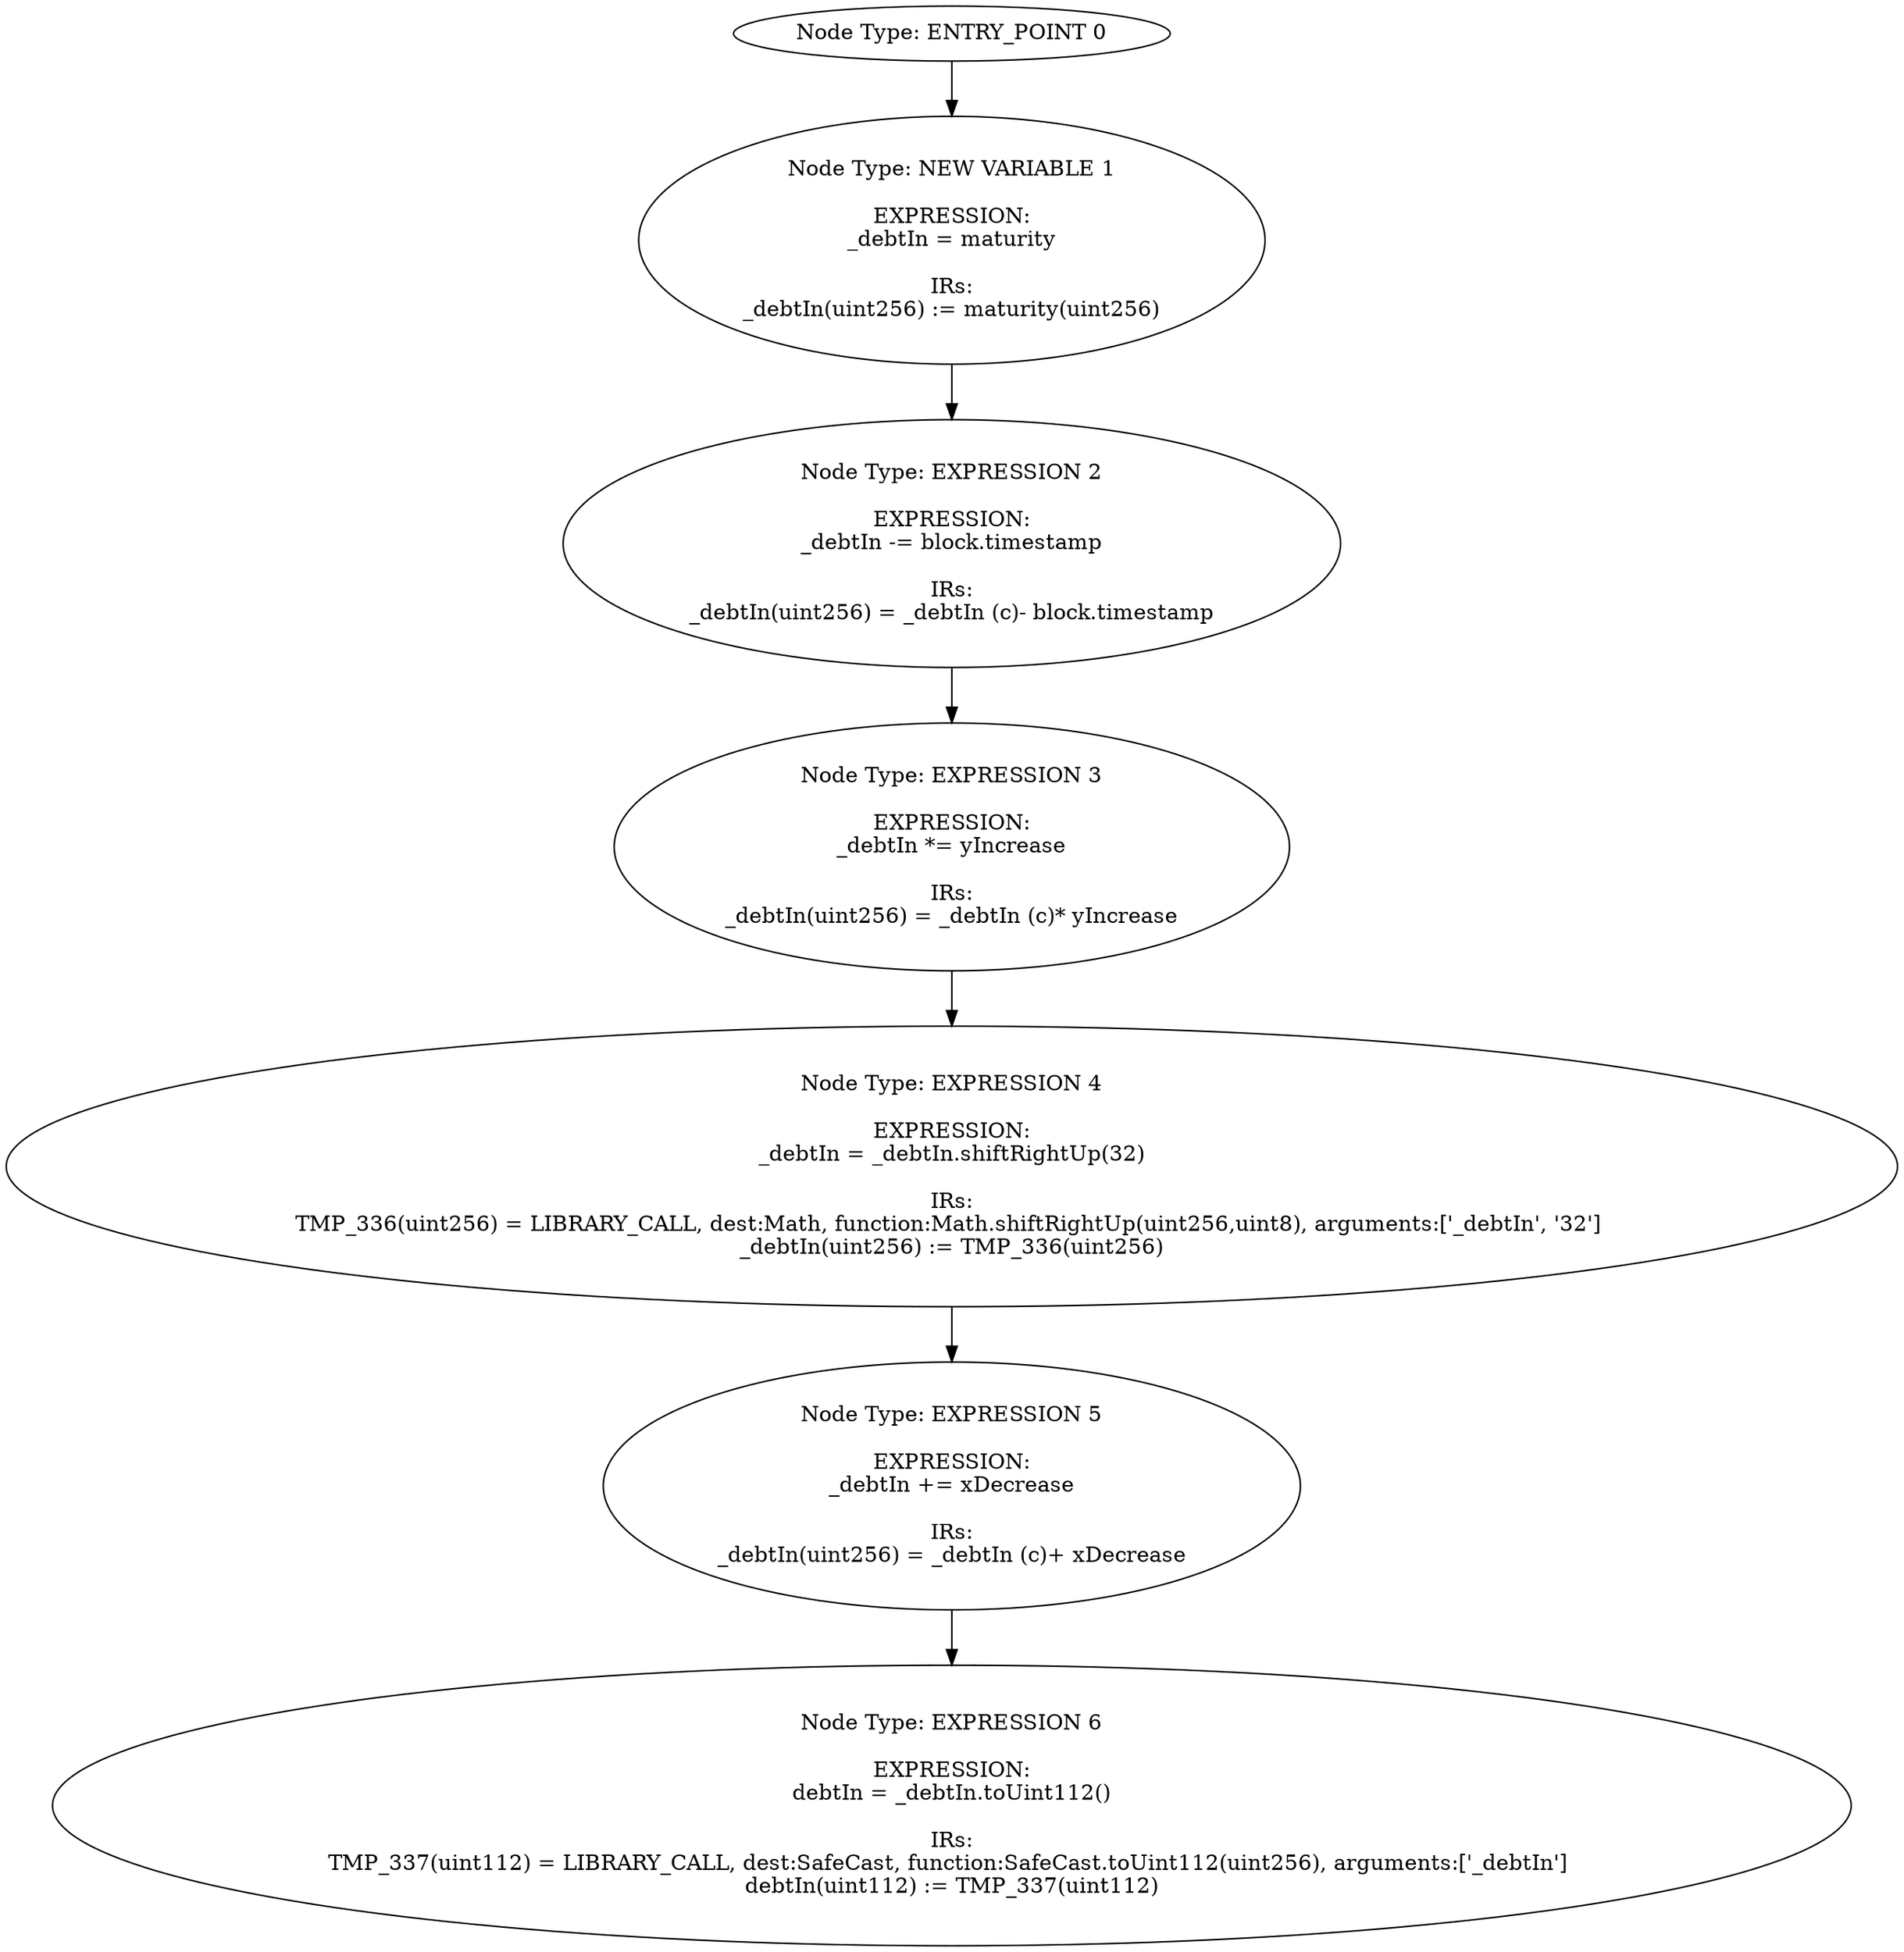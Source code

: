 digraph{
0[label="Node Type: ENTRY_POINT 0
"];
0->1;
1[label="Node Type: NEW VARIABLE 1

EXPRESSION:
_debtIn = maturity

IRs:
_debtIn(uint256) := maturity(uint256)"];
1->2;
2[label="Node Type: EXPRESSION 2

EXPRESSION:
_debtIn -= block.timestamp

IRs:
_debtIn(uint256) = _debtIn (c)- block.timestamp"];
2->3;
3[label="Node Type: EXPRESSION 3

EXPRESSION:
_debtIn *= yIncrease

IRs:
_debtIn(uint256) = _debtIn (c)* yIncrease"];
3->4;
4[label="Node Type: EXPRESSION 4

EXPRESSION:
_debtIn = _debtIn.shiftRightUp(32)

IRs:
TMP_336(uint256) = LIBRARY_CALL, dest:Math, function:Math.shiftRightUp(uint256,uint8), arguments:['_debtIn', '32'] 
_debtIn(uint256) := TMP_336(uint256)"];
4->5;
5[label="Node Type: EXPRESSION 5

EXPRESSION:
_debtIn += xDecrease

IRs:
_debtIn(uint256) = _debtIn (c)+ xDecrease"];
5->6;
6[label="Node Type: EXPRESSION 6

EXPRESSION:
debtIn = _debtIn.toUint112()

IRs:
TMP_337(uint112) = LIBRARY_CALL, dest:SafeCast, function:SafeCast.toUint112(uint256), arguments:['_debtIn'] 
debtIn(uint112) := TMP_337(uint112)"];
}

